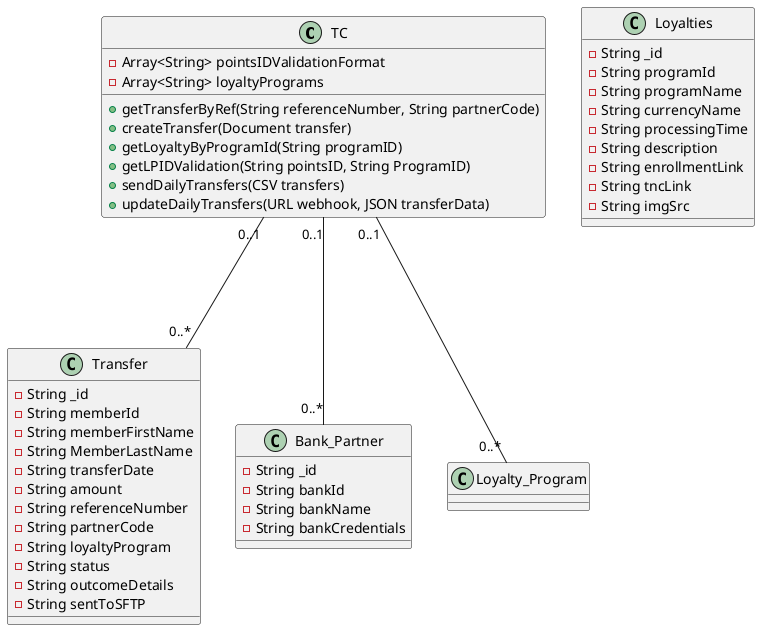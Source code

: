 @startuml Class Diagram for TC

class TC {
    - Array<String> pointsIDValidationFormat
    - Array<String> loyaltyPrograms    
    + getTransferByRef(String referenceNumber, String partnerCode)
    + createTransfer(Document transfer)
    + getLoyaltyByProgramId(String programID)
    + getLPIDValidation(String pointsID, String ProgramID)
    + sendDailyTransfers(CSV transfers)
    + updateDailyTransfers(URL webhook, JSON transferData)
}

class Transfer {
    - String _id
    - String memberId
    - String memberFirstName
    - String MemberLastName
    - String transferDate
    - String amount
    - String referenceNumber
    - String partnerCode
    - String loyaltyProgram
    - String status
    - String outcomeDetails
    - String sentToSFTP
}

class Loyalties {
    - String _id
    - String programId
    - String programName
    - String currencyName
    - String processingTime
    - String description
    - String enrollmentLink
    - String tncLink
    - String imgSrc
}
class Bank_Partner {
    - String _id
    - String bankId
    - String bankName
    - String bankCredentials
}

TC "0..1" --- "0..*" Transfer
TC "0..1" --- "0..*" Loyalty_Program
TC "0..1" --- "0..*" Bank_Partner
@enduml